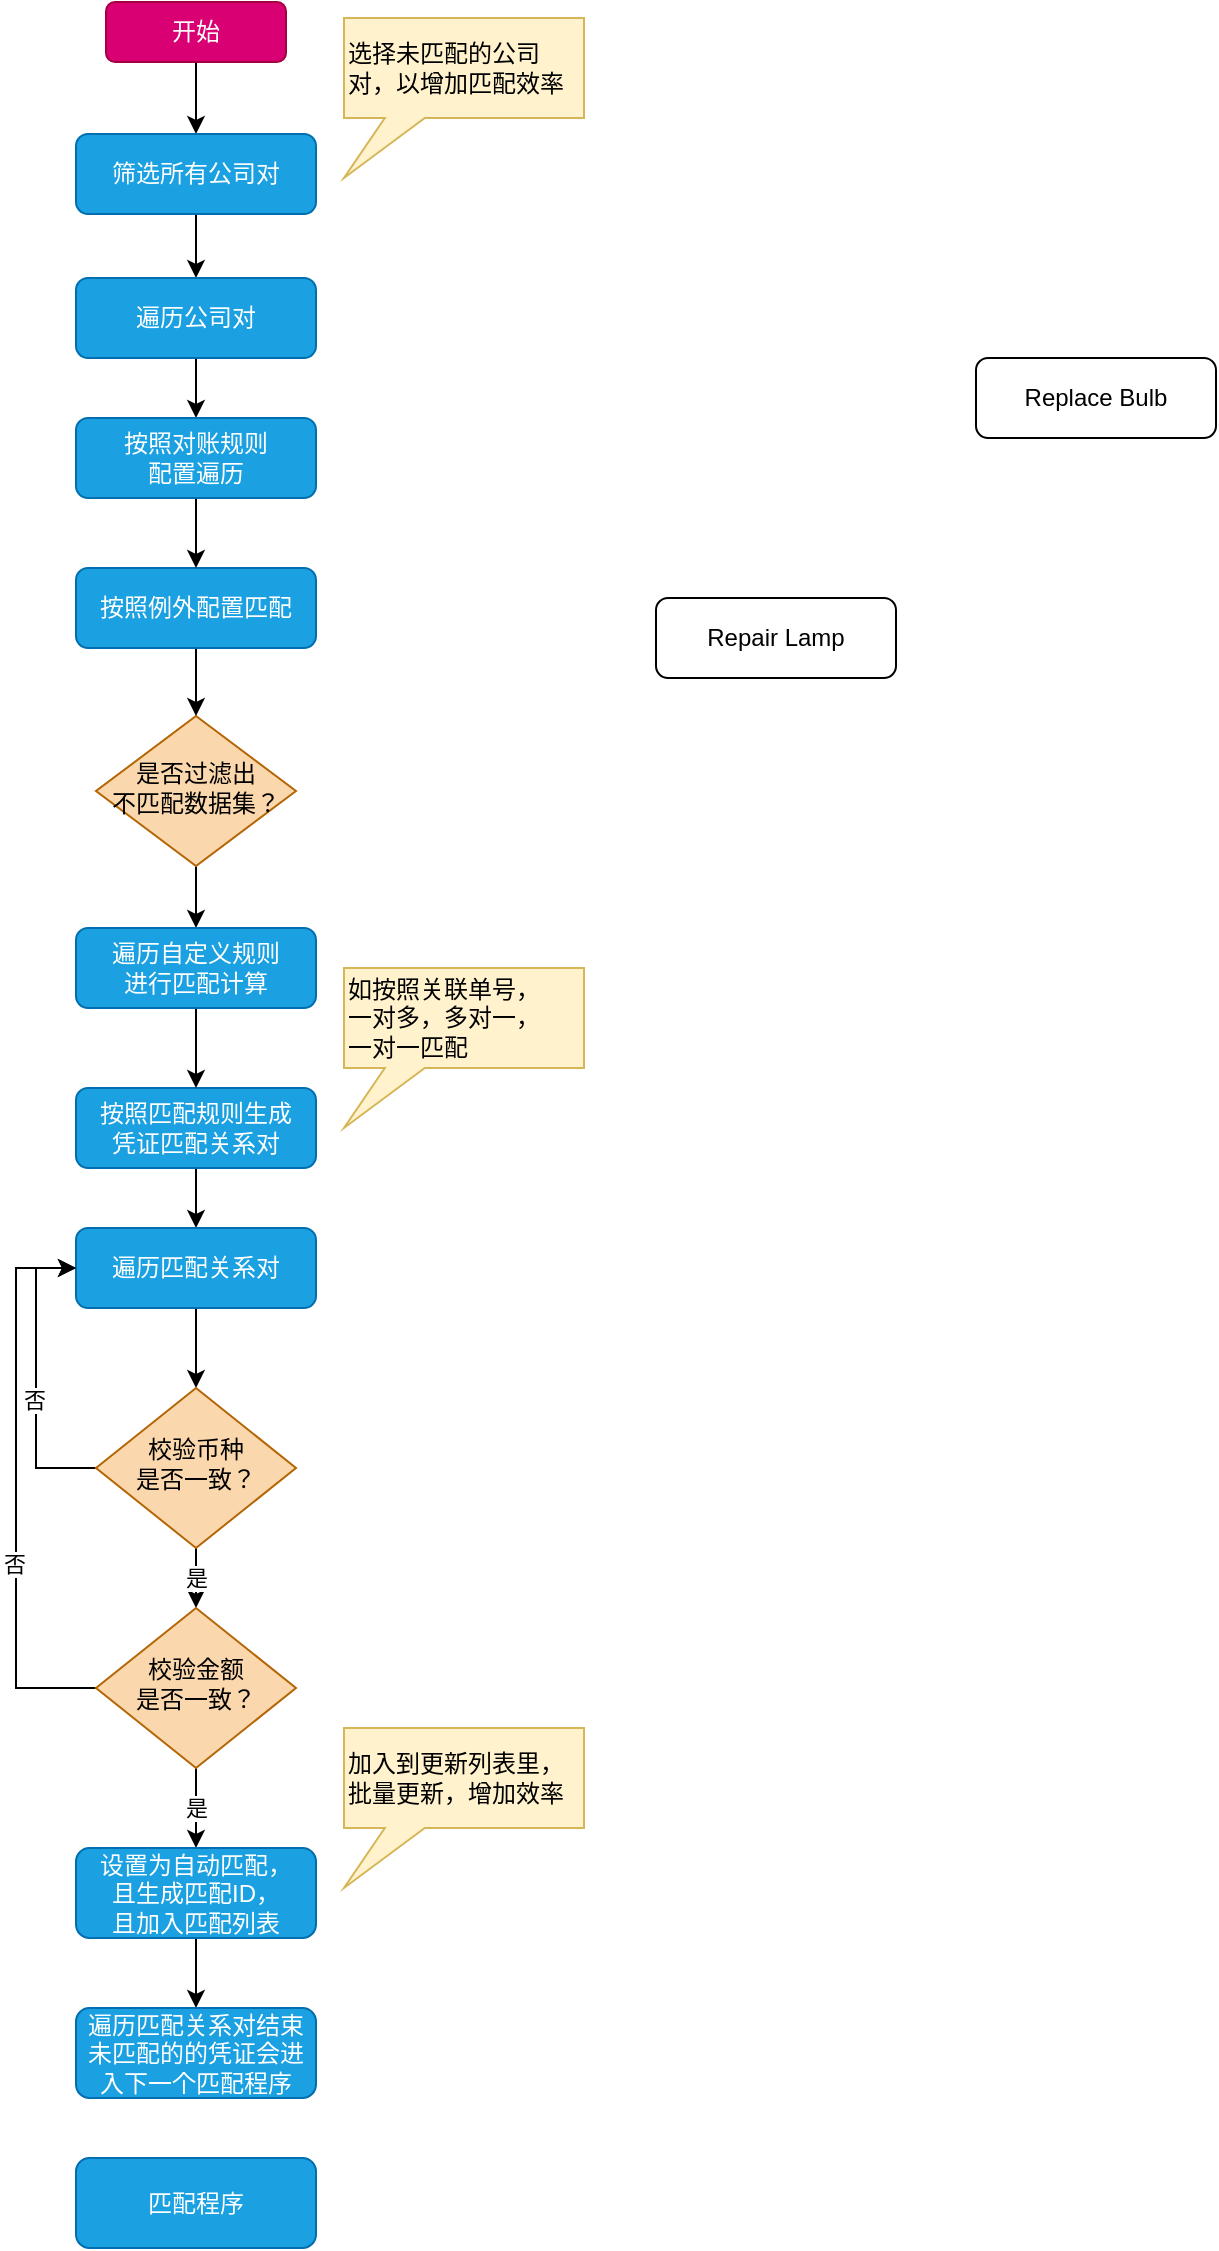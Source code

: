<mxfile version="16.0.0" type="github">
  <diagram id="C5RBs43oDa-KdzZeNtuy" name="Page-1">
    <mxGraphModel dx="762" dy="451" grid="1" gridSize="10" guides="1" tooltips="1" connect="1" arrows="1" fold="1" page="1" pageScale="1" pageWidth="827" pageHeight="1169" math="0" shadow="0">
      <root>
        <mxCell id="WIyWlLk6GJQsqaUBKTNV-0" />
        <mxCell id="WIyWlLk6GJQsqaUBKTNV-1" parent="WIyWlLk6GJQsqaUBKTNV-0" />
        <mxCell id="2ovcCtWtTsT-ZTR0fn4X-25" style="edgeStyle=orthogonalEdgeStyle;rounded=0;orthogonalLoop=1;jettySize=auto;html=1;entryX=0.5;entryY=0;entryDx=0;entryDy=0;" edge="1" parent="WIyWlLk6GJQsqaUBKTNV-1" source="WIyWlLk6GJQsqaUBKTNV-3" target="WIyWlLk6GJQsqaUBKTNV-7">
          <mxGeometry relative="1" as="geometry" />
        </mxCell>
        <mxCell id="WIyWlLk6GJQsqaUBKTNV-3" value="开始" style="rounded=1;whiteSpace=wrap;html=1;fontSize=12;glass=0;strokeWidth=1;shadow=0;fillColor=#d80073;fontColor=#ffffff;strokeColor=#A50040;" parent="WIyWlLk6GJQsqaUBKTNV-1" vertex="1">
          <mxGeometry x="175" y="132" width="90" height="30" as="geometry" />
        </mxCell>
        <mxCell id="2ovcCtWtTsT-ZTR0fn4X-24" style="edgeStyle=orthogonalEdgeStyle;rounded=0;orthogonalLoop=1;jettySize=auto;html=1;" edge="1" parent="WIyWlLk6GJQsqaUBKTNV-1" source="WIyWlLk6GJQsqaUBKTNV-7" target="2ovcCtWtTsT-ZTR0fn4X-1">
          <mxGeometry relative="1" as="geometry" />
        </mxCell>
        <mxCell id="WIyWlLk6GJQsqaUBKTNV-7" value="筛选所有公司对" style="rounded=1;whiteSpace=wrap;html=1;fontSize=12;glass=0;strokeWidth=1;shadow=0;fillColor=#1ba1e2;fontColor=#ffffff;strokeColor=#006EAF;" parent="WIyWlLk6GJQsqaUBKTNV-1" vertex="1">
          <mxGeometry x="160" y="198" width="120" height="40" as="geometry" />
        </mxCell>
        <mxCell id="2ovcCtWtTsT-ZTR0fn4X-29" style="edgeStyle=orthogonalEdgeStyle;rounded=0;orthogonalLoop=1;jettySize=auto;html=1;" edge="1" parent="WIyWlLk6GJQsqaUBKTNV-1" source="WIyWlLk6GJQsqaUBKTNV-10" target="2ovcCtWtTsT-ZTR0fn4X-22">
          <mxGeometry relative="1" as="geometry" />
        </mxCell>
        <mxCell id="WIyWlLk6GJQsqaUBKTNV-10" value="是否过滤出&lt;br&gt;不匹配数据集？" style="rhombus;whiteSpace=wrap;html=1;shadow=0;fontFamily=Helvetica;fontSize=12;align=center;strokeWidth=1;spacing=6;spacingTop=-4;fillColor=#fad7ac;strokeColor=#b46504;" parent="WIyWlLk6GJQsqaUBKTNV-1" vertex="1">
          <mxGeometry x="170" y="489" width="100" height="75" as="geometry" />
        </mxCell>
        <mxCell id="WIyWlLk6GJQsqaUBKTNV-11" value="Repair Lamp" style="rounded=1;whiteSpace=wrap;html=1;fontSize=12;glass=0;strokeWidth=1;shadow=0;" parent="WIyWlLk6GJQsqaUBKTNV-1" vertex="1">
          <mxGeometry x="450" y="430" width="120" height="40" as="geometry" />
        </mxCell>
        <mxCell id="WIyWlLk6GJQsqaUBKTNV-12" value="Replace Bulb" style="rounded=1;whiteSpace=wrap;html=1;fontSize=12;glass=0;strokeWidth=1;shadow=0;" parent="WIyWlLk6GJQsqaUBKTNV-1" vertex="1">
          <mxGeometry x="610" y="310" width="120" height="40" as="geometry" />
        </mxCell>
        <mxCell id="2ovcCtWtTsT-ZTR0fn4X-0" value="选择未匹配的公司对，以增加匹配效率" style="shape=callout;whiteSpace=wrap;html=1;perimeter=calloutPerimeter;position2=0;fillColor=#fff2cc;strokeColor=#d6b656;size=30;position=0.17;align=left;" vertex="1" parent="WIyWlLk6GJQsqaUBKTNV-1">
          <mxGeometry x="294" y="140" width="120" height="80" as="geometry" />
        </mxCell>
        <mxCell id="2ovcCtWtTsT-ZTR0fn4X-26" style="edgeStyle=orthogonalEdgeStyle;rounded=0;orthogonalLoop=1;jettySize=auto;html=1;entryX=0.5;entryY=0;entryDx=0;entryDy=0;" edge="1" parent="WIyWlLk6GJQsqaUBKTNV-1" source="2ovcCtWtTsT-ZTR0fn4X-1" target="2ovcCtWtTsT-ZTR0fn4X-23">
          <mxGeometry relative="1" as="geometry" />
        </mxCell>
        <mxCell id="2ovcCtWtTsT-ZTR0fn4X-1" value="遍历公司对" style="rounded=1;whiteSpace=wrap;html=1;fontSize=12;glass=0;strokeWidth=1;shadow=0;fillColor=#1ba1e2;fontColor=#ffffff;strokeColor=#006EAF;" vertex="1" parent="WIyWlLk6GJQsqaUBKTNV-1">
          <mxGeometry x="160" y="270" width="120" height="40" as="geometry" />
        </mxCell>
        <mxCell id="2ovcCtWtTsT-ZTR0fn4X-28" style="edgeStyle=orthogonalEdgeStyle;rounded=0;orthogonalLoop=1;jettySize=auto;html=1;entryX=0.5;entryY=0;entryDx=0;entryDy=0;" edge="1" parent="WIyWlLk6GJQsqaUBKTNV-1" source="2ovcCtWtTsT-ZTR0fn4X-3" target="WIyWlLk6GJQsqaUBKTNV-10">
          <mxGeometry relative="1" as="geometry" />
        </mxCell>
        <mxCell id="2ovcCtWtTsT-ZTR0fn4X-3" value="按照例外配置匹配" style="rounded=1;whiteSpace=wrap;html=1;fontSize=12;glass=0;strokeWidth=1;shadow=0;fillColor=#1ba1e2;fontColor=#ffffff;strokeColor=#006EAF;" vertex="1" parent="WIyWlLk6GJQsqaUBKTNV-1">
          <mxGeometry x="160" y="415" width="120" height="40" as="geometry" />
        </mxCell>
        <mxCell id="2ovcCtWtTsT-ZTR0fn4X-31" style="edgeStyle=orthogonalEdgeStyle;rounded=0;orthogonalLoop=1;jettySize=auto;html=1;" edge="1" parent="WIyWlLk6GJQsqaUBKTNV-1" source="2ovcCtWtTsT-ZTR0fn4X-5" target="2ovcCtWtTsT-ZTR0fn4X-7">
          <mxGeometry relative="1" as="geometry" />
        </mxCell>
        <mxCell id="2ovcCtWtTsT-ZTR0fn4X-5" value="按照匹配规则生成&lt;br&gt;凭证匹配关系对" style="rounded=1;whiteSpace=wrap;html=1;fontSize=12;glass=0;strokeWidth=1;shadow=0;fillColor=#1ba1e2;fontColor=#ffffff;strokeColor=#006EAF;" vertex="1" parent="WIyWlLk6GJQsqaUBKTNV-1">
          <mxGeometry x="160" y="675" width="120" height="40" as="geometry" />
        </mxCell>
        <mxCell id="2ovcCtWtTsT-ZTR0fn4X-6" value="如按照关联单号，&lt;br&gt;一对多，多对一，&lt;br&gt;一对一匹配" style="shape=callout;whiteSpace=wrap;html=1;perimeter=calloutPerimeter;position2=0;fillColor=#fff2cc;strokeColor=#d6b656;size=30;position=0.17;align=left;" vertex="1" parent="WIyWlLk6GJQsqaUBKTNV-1">
          <mxGeometry x="294" y="615" width="120" height="80" as="geometry" />
        </mxCell>
        <mxCell id="2ovcCtWtTsT-ZTR0fn4X-16" style="edgeStyle=orthogonalEdgeStyle;rounded=0;orthogonalLoop=1;jettySize=auto;html=1;entryX=0.5;entryY=0;entryDx=0;entryDy=0;" edge="1" parent="WIyWlLk6GJQsqaUBKTNV-1" source="2ovcCtWtTsT-ZTR0fn4X-7" target="2ovcCtWtTsT-ZTR0fn4X-9">
          <mxGeometry relative="1" as="geometry" />
        </mxCell>
        <mxCell id="2ovcCtWtTsT-ZTR0fn4X-7" value="遍历匹配关系对" style="rounded=1;whiteSpace=wrap;html=1;fontSize=12;glass=0;strokeWidth=1;shadow=0;fillColor=#1ba1e2;fontColor=#ffffff;strokeColor=#006EAF;" vertex="1" parent="WIyWlLk6GJQsqaUBKTNV-1">
          <mxGeometry x="160" y="745" width="120" height="40" as="geometry" />
        </mxCell>
        <mxCell id="2ovcCtWtTsT-ZTR0fn4X-12" style="edgeStyle=orthogonalEdgeStyle;rounded=0;orthogonalLoop=1;jettySize=auto;html=1;entryX=0;entryY=0.5;entryDx=0;entryDy=0;exitX=0;exitY=0.5;exitDx=0;exitDy=0;" edge="1" parent="WIyWlLk6GJQsqaUBKTNV-1" source="2ovcCtWtTsT-ZTR0fn4X-9" target="2ovcCtWtTsT-ZTR0fn4X-7">
          <mxGeometry relative="1" as="geometry" />
        </mxCell>
        <mxCell id="2ovcCtWtTsT-ZTR0fn4X-15" value="否" style="edgeLabel;html=1;align=center;verticalAlign=middle;resizable=0;points=[];" vertex="1" connectable="0" parent="2ovcCtWtTsT-ZTR0fn4X-12">
          <mxGeometry x="-0.142" y="1" relative="1" as="geometry">
            <mxPoint as="offset" />
          </mxGeometry>
        </mxCell>
        <mxCell id="2ovcCtWtTsT-ZTR0fn4X-17" value="是" style="edgeStyle=orthogonalEdgeStyle;rounded=0;orthogonalLoop=1;jettySize=auto;html=1;" edge="1" parent="WIyWlLk6GJQsqaUBKTNV-1" source="2ovcCtWtTsT-ZTR0fn4X-9" target="2ovcCtWtTsT-ZTR0fn4X-10">
          <mxGeometry relative="1" as="geometry" />
        </mxCell>
        <mxCell id="2ovcCtWtTsT-ZTR0fn4X-9" value="校验币种&lt;br&gt;是否一致？" style="rhombus;whiteSpace=wrap;html=1;shadow=0;fontFamily=Helvetica;fontSize=12;align=center;strokeWidth=1;spacing=6;spacingTop=-4;fillColor=#fad7ac;strokeColor=#b46504;" vertex="1" parent="WIyWlLk6GJQsqaUBKTNV-1">
          <mxGeometry x="170" y="825" width="100" height="80" as="geometry" />
        </mxCell>
        <mxCell id="2ovcCtWtTsT-ZTR0fn4X-13" style="edgeStyle=orthogonalEdgeStyle;rounded=0;orthogonalLoop=1;jettySize=auto;html=1;entryX=0;entryY=0.5;entryDx=0;entryDy=0;exitX=0;exitY=0.5;exitDx=0;exitDy=0;" edge="1" parent="WIyWlLk6GJQsqaUBKTNV-1" source="2ovcCtWtTsT-ZTR0fn4X-10" target="2ovcCtWtTsT-ZTR0fn4X-7">
          <mxGeometry relative="1" as="geometry">
            <Array as="points">
              <mxPoint x="130" y="975" />
              <mxPoint x="130" y="765" />
            </Array>
          </mxGeometry>
        </mxCell>
        <mxCell id="2ovcCtWtTsT-ZTR0fn4X-14" value="否" style="edgeLabel;html=1;align=center;verticalAlign=middle;resizable=0;points=[];" vertex="1" connectable="0" parent="2ovcCtWtTsT-ZTR0fn4X-13">
          <mxGeometry x="-0.269" y="1" relative="1" as="geometry">
            <mxPoint as="offset" />
          </mxGeometry>
        </mxCell>
        <mxCell id="2ovcCtWtTsT-ZTR0fn4X-18" value="是" style="edgeStyle=orthogonalEdgeStyle;rounded=0;orthogonalLoop=1;jettySize=auto;html=1;entryX=0.5;entryY=0;entryDx=0;entryDy=0;" edge="1" parent="WIyWlLk6GJQsqaUBKTNV-1" source="2ovcCtWtTsT-ZTR0fn4X-10" target="2ovcCtWtTsT-ZTR0fn4X-11">
          <mxGeometry relative="1" as="geometry" />
        </mxCell>
        <mxCell id="2ovcCtWtTsT-ZTR0fn4X-10" value="校验金额&lt;br&gt;是否一致？" style="rhombus;whiteSpace=wrap;html=1;shadow=0;fontFamily=Helvetica;fontSize=12;align=center;strokeWidth=1;spacing=6;spacingTop=-4;fillColor=#fad7ac;strokeColor=#b46504;" vertex="1" parent="WIyWlLk6GJQsqaUBKTNV-1">
          <mxGeometry x="170" y="935" width="100" height="80" as="geometry" />
        </mxCell>
        <mxCell id="2ovcCtWtTsT-ZTR0fn4X-32" style="edgeStyle=orthogonalEdgeStyle;rounded=0;orthogonalLoop=1;jettySize=auto;html=1;" edge="1" parent="WIyWlLk6GJQsqaUBKTNV-1" source="2ovcCtWtTsT-ZTR0fn4X-11" target="2ovcCtWtTsT-ZTR0fn4X-21">
          <mxGeometry relative="1" as="geometry" />
        </mxCell>
        <mxCell id="2ovcCtWtTsT-ZTR0fn4X-11" value="设置为自动匹配，&lt;br&gt;且生成匹配ID，&lt;br&gt;且加入匹配列表" style="rounded=1;whiteSpace=wrap;html=1;fontSize=12;glass=0;strokeWidth=1;shadow=0;fillColor=#1ba1e2;fontColor=#ffffff;strokeColor=#006EAF;" vertex="1" parent="WIyWlLk6GJQsqaUBKTNV-1">
          <mxGeometry x="160" y="1055" width="120" height="45" as="geometry" />
        </mxCell>
        <mxCell id="2ovcCtWtTsT-ZTR0fn4X-19" value="加入到更新列表里，批量更新，增加效率" style="shape=callout;whiteSpace=wrap;html=1;perimeter=calloutPerimeter;position2=0;fillColor=#fff2cc;strokeColor=#d6b656;size=30;position=0.17;align=left;" vertex="1" parent="WIyWlLk6GJQsqaUBKTNV-1">
          <mxGeometry x="294" y="995" width="120" height="80" as="geometry" />
        </mxCell>
        <mxCell id="2ovcCtWtTsT-ZTR0fn4X-21" value="遍历匹配关系对结束&lt;br&gt;未匹配的的凭证会进入下一个匹配程序" style="rounded=1;whiteSpace=wrap;html=1;fontSize=12;glass=0;strokeWidth=1;shadow=0;fillColor=#1ba1e2;fontColor=#ffffff;strokeColor=#006EAF;" vertex="1" parent="WIyWlLk6GJQsqaUBKTNV-1">
          <mxGeometry x="160" y="1135" width="120" height="45" as="geometry" />
        </mxCell>
        <mxCell id="2ovcCtWtTsT-ZTR0fn4X-30" style="edgeStyle=orthogonalEdgeStyle;rounded=0;orthogonalLoop=1;jettySize=auto;html=1;" edge="1" parent="WIyWlLk6GJQsqaUBKTNV-1" source="2ovcCtWtTsT-ZTR0fn4X-22" target="2ovcCtWtTsT-ZTR0fn4X-5">
          <mxGeometry relative="1" as="geometry" />
        </mxCell>
        <mxCell id="2ovcCtWtTsT-ZTR0fn4X-22" value="遍历自定义规则&lt;br&gt;进行匹配计算" style="rounded=1;whiteSpace=wrap;html=1;fontSize=12;glass=0;strokeWidth=1;shadow=0;fillColor=#1ba1e2;fontColor=#ffffff;strokeColor=#006EAF;" vertex="1" parent="WIyWlLk6GJQsqaUBKTNV-1">
          <mxGeometry x="160" y="595" width="120" height="40" as="geometry" />
        </mxCell>
        <mxCell id="2ovcCtWtTsT-ZTR0fn4X-27" style="edgeStyle=orthogonalEdgeStyle;rounded=0;orthogonalLoop=1;jettySize=auto;html=1;" edge="1" parent="WIyWlLk6GJQsqaUBKTNV-1" source="2ovcCtWtTsT-ZTR0fn4X-23" target="2ovcCtWtTsT-ZTR0fn4X-3">
          <mxGeometry relative="1" as="geometry" />
        </mxCell>
        <mxCell id="2ovcCtWtTsT-ZTR0fn4X-23" value="按照对账规则&lt;br&gt;配置遍历" style="rounded=1;whiteSpace=wrap;html=1;fontSize=12;glass=0;strokeWidth=1;shadow=0;fillColor=#1ba1e2;fontColor=#ffffff;strokeColor=#006EAF;" vertex="1" parent="WIyWlLk6GJQsqaUBKTNV-1">
          <mxGeometry x="160" y="340" width="120" height="40" as="geometry" />
        </mxCell>
        <mxCell id="2ovcCtWtTsT-ZTR0fn4X-33" value="匹配程序" style="rounded=1;whiteSpace=wrap;html=1;fontSize=12;glass=0;strokeWidth=1;shadow=0;fillColor=#1ba1e2;fontColor=#ffffff;strokeColor=#006EAF;" vertex="1" parent="WIyWlLk6GJQsqaUBKTNV-1">
          <mxGeometry x="160" y="1210" width="120" height="45" as="geometry" />
        </mxCell>
      </root>
    </mxGraphModel>
  </diagram>
</mxfile>
